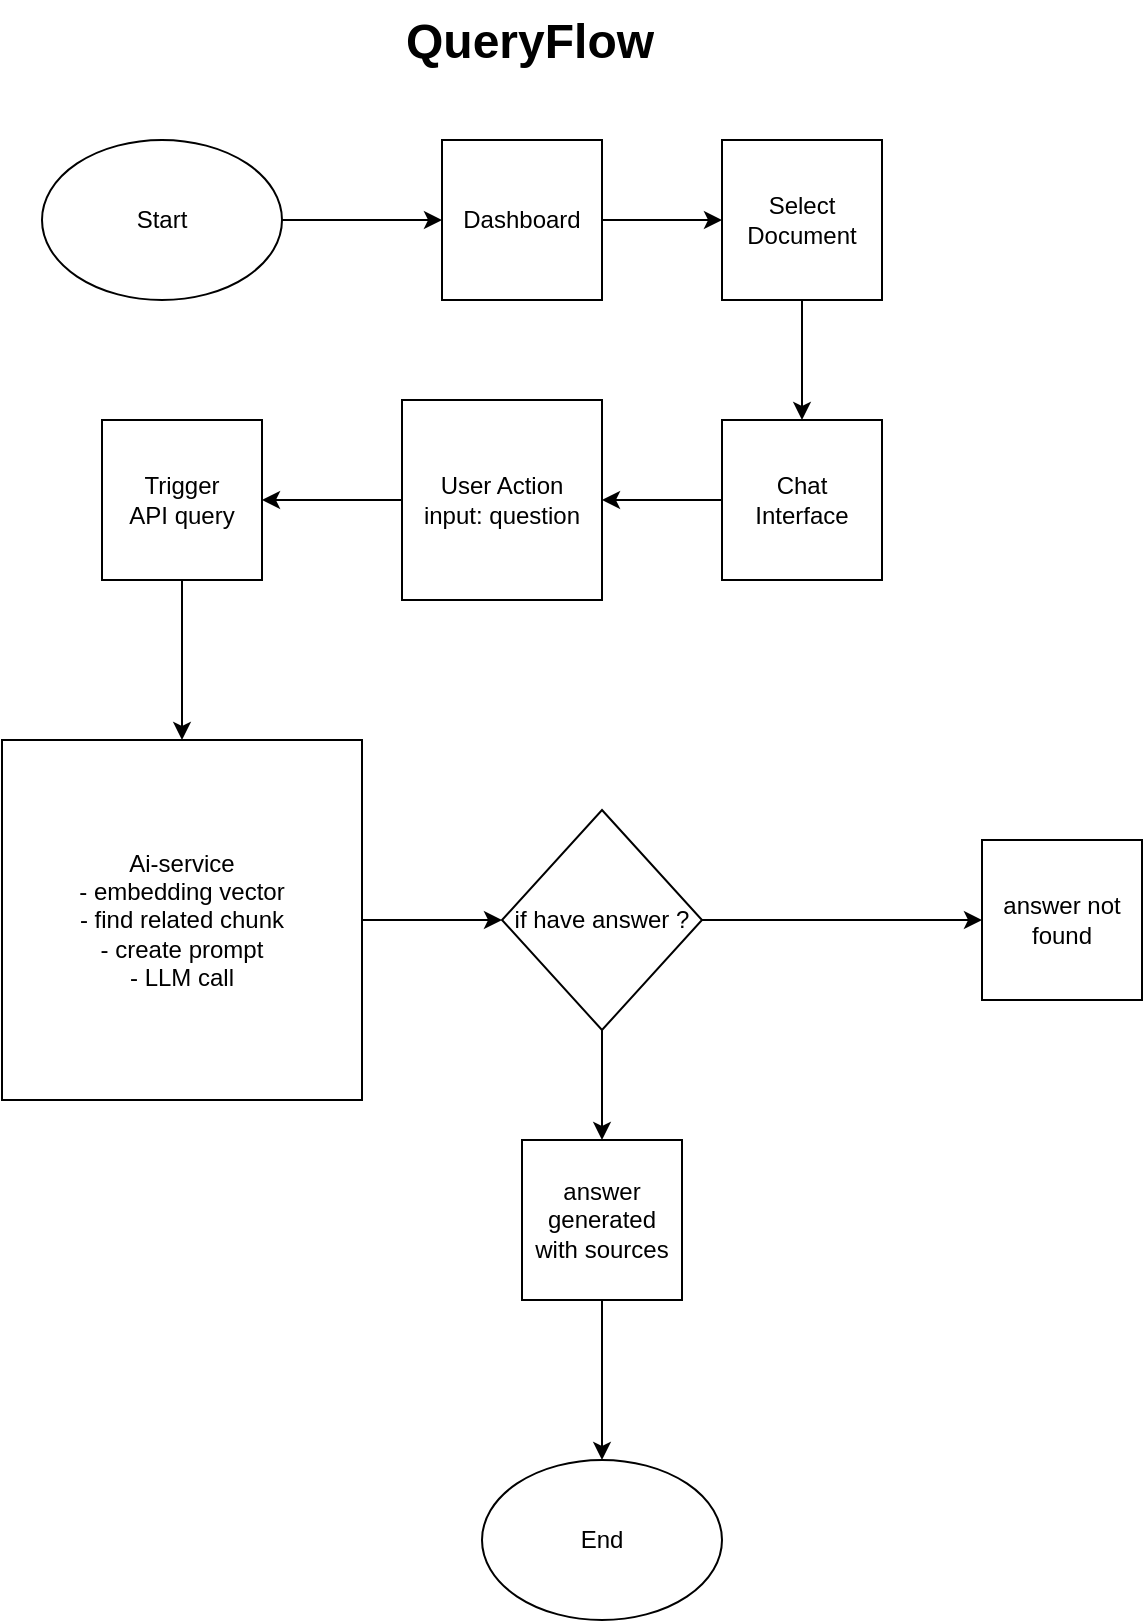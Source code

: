 <mxfile version="27.1.6">
  <diagram id="C5RBs43oDa-KdzZeNtuy" name="Page-1">
    <mxGraphModel dx="1426" dy="777" grid="1" gridSize="10" guides="1" tooltips="1" connect="1" arrows="1" fold="1" page="1" pageScale="1" pageWidth="827" pageHeight="1169" math="0" shadow="0">
      <root>
        <mxCell id="WIyWlLk6GJQsqaUBKTNV-0" />
        <mxCell id="WIyWlLk6GJQsqaUBKTNV-1" parent="WIyWlLk6GJQsqaUBKTNV-0" />
        <mxCell id="o19wgQIX2m_EY4EeI1vA-0" value="&lt;h1 style=&quot;margin-top: 0px;&quot;&gt;&lt;span style=&quot;background-color: transparent; color: light-dark(rgb(0, 0, 0), rgb(255, 255, 255));&quot;&gt;QueryFlow&lt;/span&gt;&lt;/h1&gt;" style="text;html=1;whiteSpace=wrap;overflow=hidden;rounded=0;" vertex="1" parent="WIyWlLk6GJQsqaUBKTNV-1">
          <mxGeometry x="410" y="30" width="180" height="50" as="geometry" />
        </mxCell>
        <mxCell id="o19wgQIX2m_EY4EeI1vA-12" style="edgeStyle=orthogonalEdgeStyle;rounded=0;orthogonalLoop=1;jettySize=auto;html=1;exitX=1;exitY=0.5;exitDx=0;exitDy=0;entryX=0;entryY=0.5;entryDx=0;entryDy=0;" edge="1" parent="WIyWlLk6GJQsqaUBKTNV-1" source="o19wgQIX2m_EY4EeI1vA-1" target="o19wgQIX2m_EY4EeI1vA-3">
          <mxGeometry relative="1" as="geometry" />
        </mxCell>
        <mxCell id="o19wgQIX2m_EY4EeI1vA-1" value="Start" style="ellipse;whiteSpace=wrap;html=1;" vertex="1" parent="WIyWlLk6GJQsqaUBKTNV-1">
          <mxGeometry x="230" y="100" width="120" height="80" as="geometry" />
        </mxCell>
        <mxCell id="o19wgQIX2m_EY4EeI1vA-2" value="End" style="ellipse;whiteSpace=wrap;html=1;" vertex="1" parent="WIyWlLk6GJQsqaUBKTNV-1">
          <mxGeometry x="450" y="760" width="120" height="80" as="geometry" />
        </mxCell>
        <mxCell id="o19wgQIX2m_EY4EeI1vA-13" style="edgeStyle=orthogonalEdgeStyle;rounded=0;orthogonalLoop=1;jettySize=auto;html=1;exitX=1;exitY=0.5;exitDx=0;exitDy=0;entryX=0;entryY=0.5;entryDx=0;entryDy=0;" edge="1" parent="WIyWlLk6GJQsqaUBKTNV-1" source="o19wgQIX2m_EY4EeI1vA-3" target="o19wgQIX2m_EY4EeI1vA-4">
          <mxGeometry relative="1" as="geometry" />
        </mxCell>
        <mxCell id="o19wgQIX2m_EY4EeI1vA-3" value="Dashboard" style="whiteSpace=wrap;html=1;aspect=fixed;" vertex="1" parent="WIyWlLk6GJQsqaUBKTNV-1">
          <mxGeometry x="430" y="100" width="80" height="80" as="geometry" />
        </mxCell>
        <mxCell id="o19wgQIX2m_EY4EeI1vA-14" style="edgeStyle=orthogonalEdgeStyle;rounded=0;orthogonalLoop=1;jettySize=auto;html=1;exitX=0.5;exitY=1;exitDx=0;exitDy=0;entryX=0.5;entryY=0;entryDx=0;entryDy=0;" edge="1" parent="WIyWlLk6GJQsqaUBKTNV-1" source="o19wgQIX2m_EY4EeI1vA-4" target="o19wgQIX2m_EY4EeI1vA-5">
          <mxGeometry relative="1" as="geometry" />
        </mxCell>
        <mxCell id="o19wgQIX2m_EY4EeI1vA-4" value="Select&lt;div&gt;Document&lt;/div&gt;" style="whiteSpace=wrap;html=1;aspect=fixed;" vertex="1" parent="WIyWlLk6GJQsqaUBKTNV-1">
          <mxGeometry x="570" y="100" width="80" height="80" as="geometry" />
        </mxCell>
        <mxCell id="o19wgQIX2m_EY4EeI1vA-15" style="edgeStyle=orthogonalEdgeStyle;rounded=0;orthogonalLoop=1;jettySize=auto;html=1;exitX=0;exitY=0.5;exitDx=0;exitDy=0;entryX=1;entryY=0.5;entryDx=0;entryDy=0;" edge="1" parent="WIyWlLk6GJQsqaUBKTNV-1" source="o19wgQIX2m_EY4EeI1vA-5" target="o19wgQIX2m_EY4EeI1vA-6">
          <mxGeometry relative="1" as="geometry" />
        </mxCell>
        <mxCell id="o19wgQIX2m_EY4EeI1vA-5" value="Chat&lt;div&gt;Interface&lt;/div&gt;" style="whiteSpace=wrap;html=1;aspect=fixed;" vertex="1" parent="WIyWlLk6GJQsqaUBKTNV-1">
          <mxGeometry x="570" y="240" width="80" height="80" as="geometry" />
        </mxCell>
        <mxCell id="o19wgQIX2m_EY4EeI1vA-16" style="edgeStyle=orthogonalEdgeStyle;rounded=0;orthogonalLoop=1;jettySize=auto;html=1;exitX=0;exitY=0.5;exitDx=0;exitDy=0;entryX=1;entryY=0.5;entryDx=0;entryDy=0;" edge="1" parent="WIyWlLk6GJQsqaUBKTNV-1" source="o19wgQIX2m_EY4EeI1vA-6" target="o19wgQIX2m_EY4EeI1vA-7">
          <mxGeometry relative="1" as="geometry" />
        </mxCell>
        <mxCell id="o19wgQIX2m_EY4EeI1vA-6" value="User Action&lt;div&gt;input: question&lt;/div&gt;" style="whiteSpace=wrap;html=1;aspect=fixed;" vertex="1" parent="WIyWlLk6GJQsqaUBKTNV-1">
          <mxGeometry x="410" y="230" width="100" height="100" as="geometry" />
        </mxCell>
        <mxCell id="o19wgQIX2m_EY4EeI1vA-17" style="edgeStyle=orthogonalEdgeStyle;rounded=0;orthogonalLoop=1;jettySize=auto;html=1;exitX=0.5;exitY=1;exitDx=0;exitDy=0;entryX=0.5;entryY=0;entryDx=0;entryDy=0;" edge="1" parent="WIyWlLk6GJQsqaUBKTNV-1" source="o19wgQIX2m_EY4EeI1vA-7" target="o19wgQIX2m_EY4EeI1vA-8">
          <mxGeometry relative="1" as="geometry" />
        </mxCell>
        <mxCell id="o19wgQIX2m_EY4EeI1vA-7" value="Trigger&lt;br&gt;API query" style="whiteSpace=wrap;html=1;aspect=fixed;" vertex="1" parent="WIyWlLk6GJQsqaUBKTNV-1">
          <mxGeometry x="260" y="240" width="80" height="80" as="geometry" />
        </mxCell>
        <mxCell id="o19wgQIX2m_EY4EeI1vA-18" style="edgeStyle=orthogonalEdgeStyle;rounded=0;orthogonalLoop=1;jettySize=auto;html=1;exitX=1;exitY=0.5;exitDx=0;exitDy=0;entryX=0;entryY=0.5;entryDx=0;entryDy=0;" edge="1" parent="WIyWlLk6GJQsqaUBKTNV-1" source="o19wgQIX2m_EY4EeI1vA-8" target="o19wgQIX2m_EY4EeI1vA-9">
          <mxGeometry relative="1" as="geometry" />
        </mxCell>
        <mxCell id="o19wgQIX2m_EY4EeI1vA-8" value="Ai-service&lt;div&gt;- embedding vector&lt;/div&gt;&lt;div&gt;- find related chunk&lt;/div&gt;&lt;div&gt;- create prompt&lt;/div&gt;&lt;div&gt;- LLM call&lt;/div&gt;" style="whiteSpace=wrap;html=1;aspect=fixed;" vertex="1" parent="WIyWlLk6GJQsqaUBKTNV-1">
          <mxGeometry x="210" y="400" width="180" height="180" as="geometry" />
        </mxCell>
        <mxCell id="o19wgQIX2m_EY4EeI1vA-19" style="edgeStyle=orthogonalEdgeStyle;rounded=0;orthogonalLoop=1;jettySize=auto;html=1;exitX=1;exitY=0.5;exitDx=0;exitDy=0;entryX=0;entryY=0.5;entryDx=0;entryDy=0;" edge="1" parent="WIyWlLk6GJQsqaUBKTNV-1" source="o19wgQIX2m_EY4EeI1vA-9" target="o19wgQIX2m_EY4EeI1vA-10">
          <mxGeometry relative="1" as="geometry" />
        </mxCell>
        <mxCell id="o19wgQIX2m_EY4EeI1vA-20" style="edgeStyle=orthogonalEdgeStyle;rounded=0;orthogonalLoop=1;jettySize=auto;html=1;exitX=0.5;exitY=1;exitDx=0;exitDy=0;entryX=0.5;entryY=0;entryDx=0;entryDy=0;" edge="1" parent="WIyWlLk6GJQsqaUBKTNV-1" source="o19wgQIX2m_EY4EeI1vA-9" target="o19wgQIX2m_EY4EeI1vA-11">
          <mxGeometry relative="1" as="geometry" />
        </mxCell>
        <mxCell id="o19wgQIX2m_EY4EeI1vA-9" value="if have answer ?" style="rhombus;whiteSpace=wrap;html=1;" vertex="1" parent="WIyWlLk6GJQsqaUBKTNV-1">
          <mxGeometry x="460" y="435" width="100" height="110" as="geometry" />
        </mxCell>
        <mxCell id="o19wgQIX2m_EY4EeI1vA-10" value="answer not found" style="whiteSpace=wrap;html=1;aspect=fixed;" vertex="1" parent="WIyWlLk6GJQsqaUBKTNV-1">
          <mxGeometry x="700" y="450" width="80" height="80" as="geometry" />
        </mxCell>
        <mxCell id="o19wgQIX2m_EY4EeI1vA-21" style="edgeStyle=orthogonalEdgeStyle;rounded=0;orthogonalLoop=1;jettySize=auto;html=1;exitX=0.5;exitY=1;exitDx=0;exitDy=0;entryX=0.5;entryY=0;entryDx=0;entryDy=0;" edge="1" parent="WIyWlLk6GJQsqaUBKTNV-1" source="o19wgQIX2m_EY4EeI1vA-11" target="o19wgQIX2m_EY4EeI1vA-2">
          <mxGeometry relative="1" as="geometry" />
        </mxCell>
        <mxCell id="o19wgQIX2m_EY4EeI1vA-11" value="answer generated with sources" style="whiteSpace=wrap;html=1;aspect=fixed;" vertex="1" parent="WIyWlLk6GJQsqaUBKTNV-1">
          <mxGeometry x="470" y="600" width="80" height="80" as="geometry" />
        </mxCell>
      </root>
    </mxGraphModel>
  </diagram>
</mxfile>
